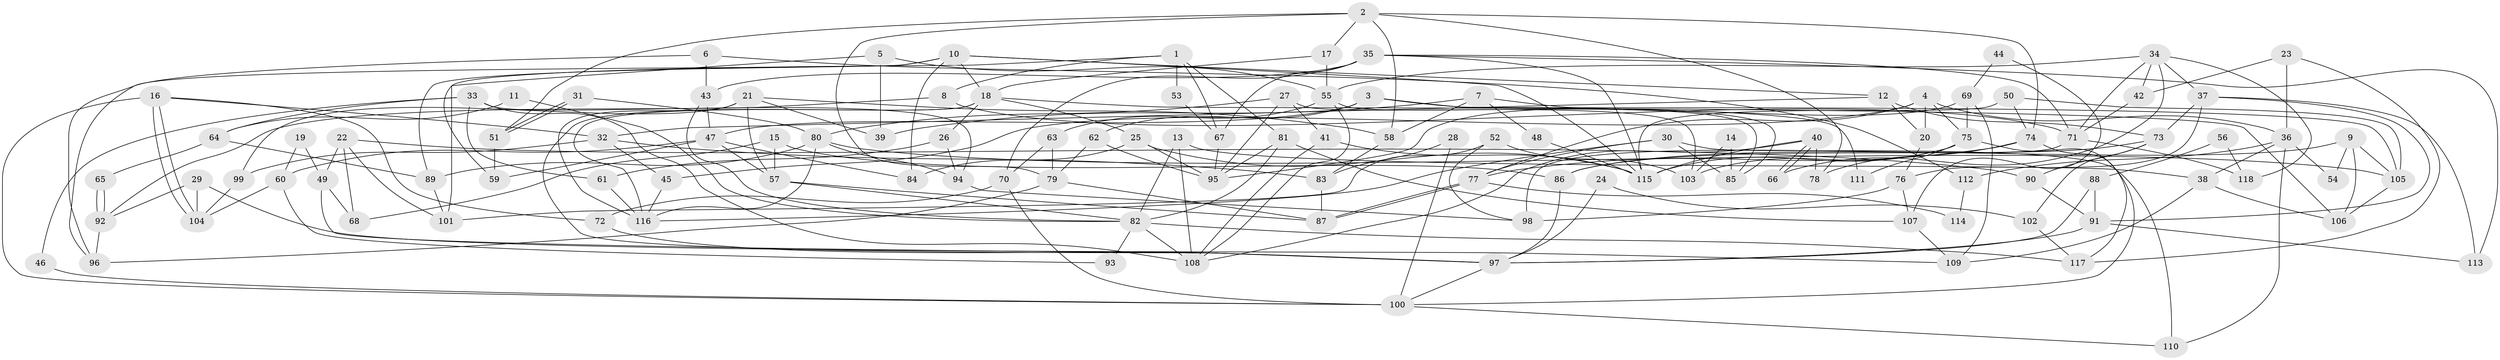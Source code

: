 // coarse degree distribution, {4: 0.3026315789473684, 7: 0.11842105263157894, 6: 0.06578947368421052, 3: 0.18421052631578946, 8: 0.10526315789473684, 9: 0.02631578947368421, 2: 0.09210526315789473, 5: 0.09210526315789473, 12: 0.013157894736842105}
// Generated by graph-tools (version 1.1) at 2025/41/03/06/25 10:41:58]
// undirected, 118 vertices, 236 edges
graph export_dot {
graph [start="1"]
  node [color=gray90,style=filled];
  1;
  2;
  3;
  4;
  5;
  6;
  7;
  8;
  9;
  10;
  11;
  12;
  13;
  14;
  15;
  16;
  17;
  18;
  19;
  20;
  21;
  22;
  23;
  24;
  25;
  26;
  27;
  28;
  29;
  30;
  31;
  32;
  33;
  34;
  35;
  36;
  37;
  38;
  39;
  40;
  41;
  42;
  43;
  44;
  45;
  46;
  47;
  48;
  49;
  50;
  51;
  52;
  53;
  54;
  55;
  56;
  57;
  58;
  59;
  60;
  61;
  62;
  63;
  64;
  65;
  66;
  67;
  68;
  69;
  70;
  71;
  72;
  73;
  74;
  75;
  76;
  77;
  78;
  79;
  80;
  81;
  82;
  83;
  84;
  85;
  86;
  87;
  88;
  89;
  90;
  91;
  92;
  93;
  94;
  95;
  96;
  97;
  98;
  99;
  100;
  101;
  102;
  103;
  104;
  105;
  106;
  107;
  108;
  109;
  110;
  111;
  112;
  113;
  114;
  115;
  116;
  117;
  118;
  1 -- 67;
  1 -- 81;
  1 -- 8;
  1 -- 53;
  1 -- 101;
  2 -- 17;
  2 -- 74;
  2 -- 51;
  2 -- 58;
  2 -- 78;
  2 -- 79;
  3 -- 62;
  3 -- 85;
  3 -- 47;
  3 -- 105;
  4 -- 77;
  4 -- 75;
  4 -- 20;
  4 -- 36;
  4 -- 45;
  5 -- 55;
  5 -- 59;
  5 -- 39;
  6 -- 43;
  6 -- 96;
  6 -- 112;
  7 -- 58;
  7 -- 39;
  7 -- 48;
  7 -- 111;
  8 -- 92;
  8 -- 71;
  9 -- 86;
  9 -- 105;
  9 -- 54;
  9 -- 106;
  10 -- 84;
  10 -- 18;
  10 -- 12;
  10 -- 89;
  10 -- 96;
  10 -- 115;
  11 -- 64;
  11 -- 82;
  12 -- 20;
  12 -- 32;
  12 -- 73;
  13 -- 82;
  13 -- 108;
  13 -- 38;
  14 -- 85;
  14 -- 103;
  15 -- 57;
  15 -- 86;
  15 -- 68;
  16 -- 104;
  16 -- 104;
  16 -- 32;
  16 -- 72;
  16 -- 100;
  17 -- 55;
  17 -- 18;
  18 -- 106;
  18 -- 25;
  18 -- 26;
  18 -- 97;
  18 -- 116;
  19 -- 60;
  19 -- 49;
  20 -- 76;
  21 -- 99;
  21 -- 116;
  21 -- 39;
  21 -- 57;
  21 -- 58;
  22 -- 49;
  22 -- 101;
  22 -- 68;
  22 -- 90;
  23 -- 117;
  23 -- 36;
  23 -- 42;
  24 -- 97;
  24 -- 102;
  25 -- 95;
  25 -- 115;
  25 -- 84;
  26 -- 94;
  26 -- 61;
  27 -- 80;
  27 -- 41;
  27 -- 95;
  27 -- 103;
  28 -- 83;
  28 -- 100;
  29 -- 109;
  29 -- 92;
  29 -- 104;
  30 -- 116;
  30 -- 110;
  30 -- 77;
  30 -- 85;
  31 -- 51;
  31 -- 51;
  31 -- 80;
  32 -- 45;
  32 -- 83;
  32 -- 99;
  33 -- 61;
  33 -- 108;
  33 -- 46;
  33 -- 64;
  33 -- 94;
  34 -- 37;
  34 -- 71;
  34 -- 42;
  34 -- 55;
  34 -- 66;
  34 -- 118;
  35 -- 71;
  35 -- 115;
  35 -- 43;
  35 -- 67;
  35 -- 70;
  35 -- 113;
  36 -- 38;
  36 -- 54;
  36 -- 110;
  36 -- 112;
  37 -- 73;
  37 -- 91;
  37 -- 76;
  37 -- 113;
  38 -- 106;
  38 -- 109;
  40 -- 108;
  40 -- 66;
  40 -- 66;
  40 -- 78;
  40 -- 115;
  41 -- 115;
  41 -- 108;
  42 -- 71;
  43 -- 47;
  43 -- 82;
  44 -- 69;
  44 -- 107;
  45 -- 116;
  46 -- 100;
  47 -- 57;
  47 -- 59;
  47 -- 60;
  47 -- 84;
  48 -- 115;
  49 -- 97;
  49 -- 68;
  50 -- 115;
  50 -- 74;
  50 -- 105;
  51 -- 59;
  52 -- 101;
  52 -- 103;
  52 -- 98;
  53 -- 67;
  55 -- 63;
  55 -- 85;
  55 -- 108;
  56 -- 88;
  56 -- 118;
  57 -- 87;
  57 -- 82;
  58 -- 83;
  60 -- 104;
  60 -- 93;
  61 -- 116;
  62 -- 95;
  62 -- 79;
  63 -- 79;
  63 -- 70;
  64 -- 89;
  64 -- 65;
  65 -- 92;
  65 -- 92;
  67 -- 95;
  69 -- 75;
  69 -- 109;
  69 -- 95;
  70 -- 72;
  70 -- 100;
  71 -- 98;
  71 -- 118;
  72 -- 97;
  73 -- 90;
  73 -- 86;
  73 -- 102;
  74 -- 77;
  74 -- 78;
  74 -- 117;
  75 -- 115;
  75 -- 100;
  75 -- 103;
  75 -- 111;
  76 -- 98;
  76 -- 107;
  77 -- 87;
  77 -- 87;
  77 -- 114;
  79 -- 87;
  79 -- 96;
  80 -- 105;
  80 -- 94;
  80 -- 89;
  80 -- 116;
  81 -- 95;
  81 -- 82;
  81 -- 107;
  82 -- 93;
  82 -- 108;
  82 -- 117;
  83 -- 87;
  86 -- 97;
  88 -- 97;
  88 -- 91;
  89 -- 101;
  90 -- 91;
  91 -- 97;
  91 -- 113;
  92 -- 96;
  94 -- 98;
  97 -- 100;
  99 -- 104;
  100 -- 110;
  102 -- 117;
  105 -- 106;
  107 -- 109;
  112 -- 114;
}
